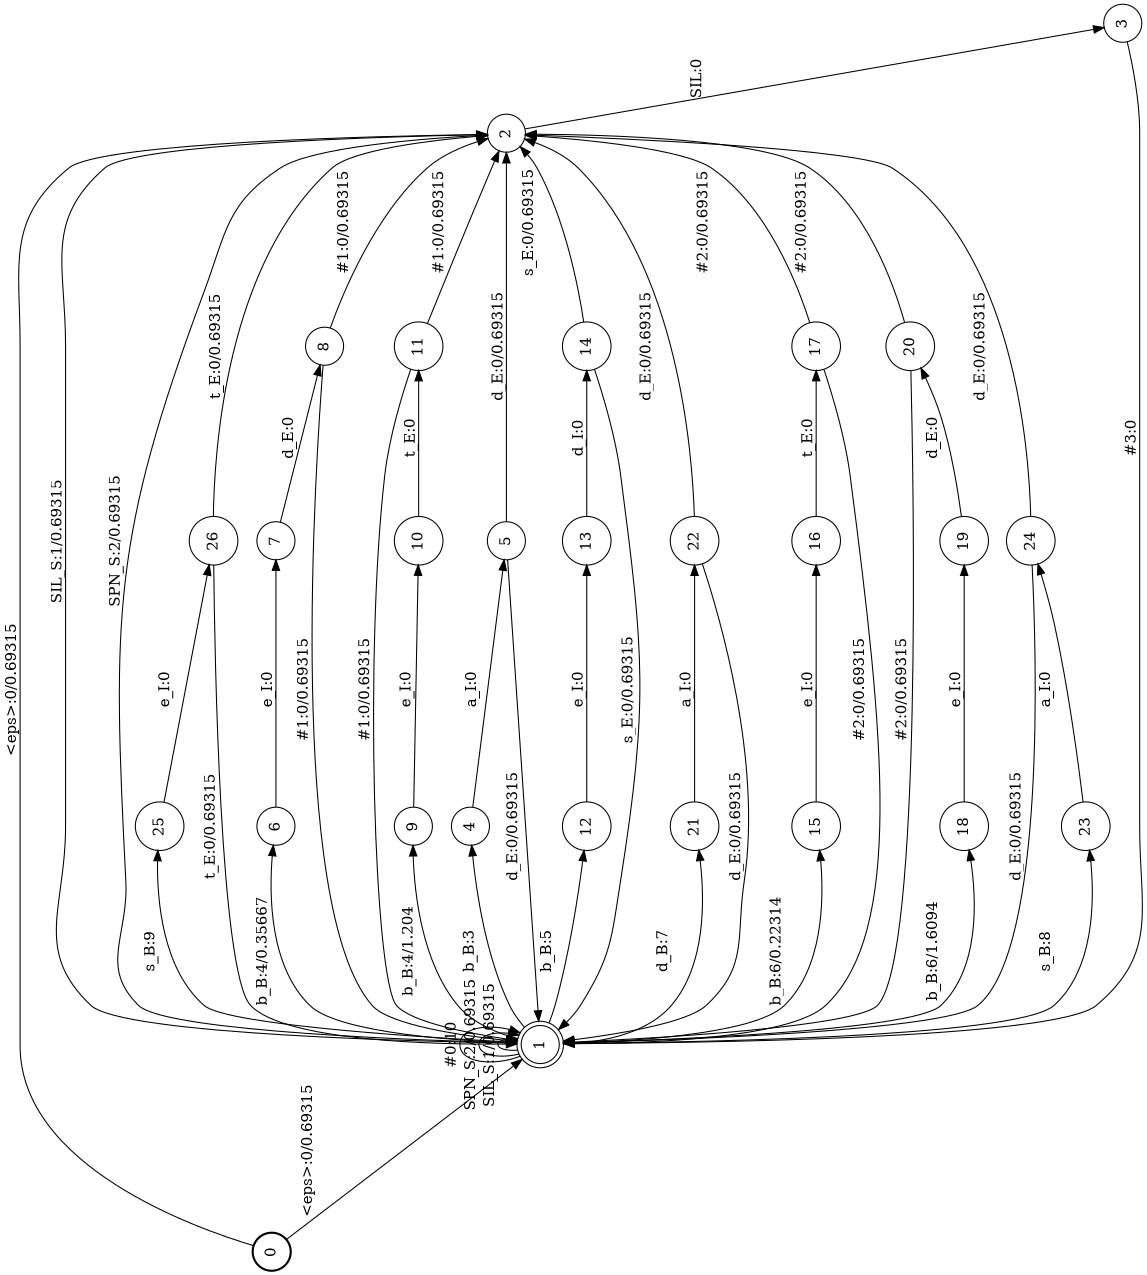 digraph FST {
rankdir = LR;
size = "8.5,11";
label = "";
center = 1;
orientation = Landscape;
ranksep = "0.4";
nodesep = "0.25";
0 [label = "0", shape = circle, style = bold, fontsize = 14]
	0 -> 1 [label = "<eps>:0/0.69315", fontsize = 14];
	0 -> 2 [label = "<eps>:0/0.69315", fontsize = 14];
1 [label = "1", shape = doublecircle, style = solid, fontsize = 14]
	1 -> 1 [label = "SIL_S:1/0.69315", fontsize = 14];
	1 -> 2 [label = "SIL_S:1/0.69315", fontsize = 14];
	1 -> 1 [label = "SPN_S:2/0.69315", fontsize = 14];
	1 -> 2 [label = "SPN_S:2/0.69315", fontsize = 14];
	1 -> 4 [label = "b_B:3", fontsize = 14];
	1 -> 6 [label = "b_B:4/0.35667", fontsize = 14];
	1 -> 9 [label = "b_B:4/1.204", fontsize = 14];
	1 -> 12 [label = "b_B:5", fontsize = 14];
	1 -> 15 [label = "b_B:6/0.22314", fontsize = 14];
	1 -> 18 [label = "b_B:6/1.6094", fontsize = 14];
	1 -> 21 [label = "d_B:7", fontsize = 14];
	1 -> 23 [label = "s_B:8", fontsize = 14];
	1 -> 25 [label = "s_B:9", fontsize = 14];
	1 -> 1 [label = "#0:10", fontsize = 14];
2 [label = "2", shape = circle, style = solid, fontsize = 14]
	2 -> 3 [label = "SIL:0", fontsize = 14];
3 [label = "3", shape = circle, style = solid, fontsize = 14]
	3 -> 1 [label = "#3:0", fontsize = 14];
4 [label = "4", shape = circle, style = solid, fontsize = 14]
	4 -> 5 [label = "a_I:0", fontsize = 14];
5 [label = "5", shape = circle, style = solid, fontsize = 14]
	5 -> 1 [label = "d_E:0/0.69315", fontsize = 14];
	5 -> 2 [label = "d_E:0/0.69315", fontsize = 14];
6 [label = "6", shape = circle, style = solid, fontsize = 14]
	6 -> 7 [label = "e_I:0", fontsize = 14];
7 [label = "7", shape = circle, style = solid, fontsize = 14]
	7 -> 8 [label = "d_E:0", fontsize = 14];
8 [label = "8", shape = circle, style = solid, fontsize = 14]
	8 -> 1 [label = "#1:0/0.69315", fontsize = 14];
	8 -> 2 [label = "#1:0/0.69315", fontsize = 14];
9 [label = "9", shape = circle, style = solid, fontsize = 14]
	9 -> 10 [label = "e_I:0", fontsize = 14];
10 [label = "10", shape = circle, style = solid, fontsize = 14]
	10 -> 11 [label = "t_E:0", fontsize = 14];
11 [label = "11", shape = circle, style = solid, fontsize = 14]
	11 -> 1 [label = "#1:0/0.69315", fontsize = 14];
	11 -> 2 [label = "#1:0/0.69315", fontsize = 14];
12 [label = "12", shape = circle, style = solid, fontsize = 14]
	12 -> 13 [label = "e_I:0", fontsize = 14];
13 [label = "13", shape = circle, style = solid, fontsize = 14]
	13 -> 14 [label = "d_I:0", fontsize = 14];
14 [label = "14", shape = circle, style = solid, fontsize = 14]
	14 -> 1 [label = "s_E:0/0.69315", fontsize = 14];
	14 -> 2 [label = "s_E:0/0.69315", fontsize = 14];
15 [label = "15", shape = circle, style = solid, fontsize = 14]
	15 -> 16 [label = "e_I:0", fontsize = 14];
16 [label = "16", shape = circle, style = solid, fontsize = 14]
	16 -> 17 [label = "t_E:0", fontsize = 14];
17 [label = "17", shape = circle, style = solid, fontsize = 14]
	17 -> 1 [label = "#2:0/0.69315", fontsize = 14];
	17 -> 2 [label = "#2:0/0.69315", fontsize = 14];
18 [label = "18", shape = circle, style = solid, fontsize = 14]
	18 -> 19 [label = "e_I:0", fontsize = 14];
19 [label = "19", shape = circle, style = solid, fontsize = 14]
	19 -> 20 [label = "d_E:0", fontsize = 14];
20 [label = "20", shape = circle, style = solid, fontsize = 14]
	20 -> 1 [label = "#2:0/0.69315", fontsize = 14];
	20 -> 2 [label = "#2:0/0.69315", fontsize = 14];
21 [label = "21", shape = circle, style = solid, fontsize = 14]
	21 -> 22 [label = "a_I:0", fontsize = 14];
22 [label = "22", shape = circle, style = solid, fontsize = 14]
	22 -> 1 [label = "d_E:0/0.69315", fontsize = 14];
	22 -> 2 [label = "d_E:0/0.69315", fontsize = 14];
23 [label = "23", shape = circle, style = solid, fontsize = 14]
	23 -> 24 [label = "a_I:0", fontsize = 14];
24 [label = "24", shape = circle, style = solid, fontsize = 14]
	24 -> 1 [label = "d_E:0/0.69315", fontsize = 14];
	24 -> 2 [label = "d_E:0/0.69315", fontsize = 14];
25 [label = "25", shape = circle, style = solid, fontsize = 14]
	25 -> 26 [label = "e_I:0", fontsize = 14];
26 [label = "26", shape = circle, style = solid, fontsize = 14]
	26 -> 1 [label = "t_E:0/0.69315", fontsize = 14];
	26 -> 2 [label = "t_E:0/0.69315", fontsize = 14];
}
